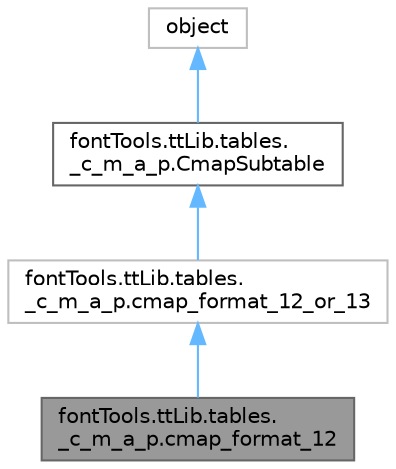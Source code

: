 digraph "fontTools.ttLib.tables._c_m_a_p.cmap_format_12"
{
 // LATEX_PDF_SIZE
  bgcolor="transparent";
  edge [fontname=Helvetica,fontsize=10,labelfontname=Helvetica,labelfontsize=10];
  node [fontname=Helvetica,fontsize=10,shape=box,height=0.2,width=0.4];
  Node1 [id="Node000001",label="fontTools.ttLib.tables.\l_c_m_a_p.cmap_format_12",height=0.2,width=0.4,color="gray40", fillcolor="grey60", style="filled", fontcolor="black",tooltip=" "];
  Node2 -> Node1 [id="edge1_Node000001_Node000002",dir="back",color="steelblue1",style="solid",tooltip=" "];
  Node2 [id="Node000002",label="fontTools.ttLib.tables.\l_c_m_a_p.cmap_format_12_or_13",height=0.2,width=0.4,color="grey75", fillcolor="white", style="filled",URL="$d8/dff/classfontTools_1_1ttLib_1_1tables_1_1__c__m__a__p_1_1cmap__format__12__or__13.html",tooltip=" "];
  Node3 -> Node2 [id="edge2_Node000002_Node000003",dir="back",color="steelblue1",style="solid",tooltip=" "];
  Node3 [id="Node000003",label="fontTools.ttLib.tables.\l_c_m_a_p.CmapSubtable",height=0.2,width=0.4,color="gray40", fillcolor="white", style="filled",URL="$da/ddd/classfontTools_1_1ttLib_1_1tables_1_1__c__m__a__p_1_1CmapSubtable.html",tooltip=" "];
  Node4 -> Node3 [id="edge3_Node000003_Node000004",dir="back",color="steelblue1",style="solid",tooltip=" "];
  Node4 [id="Node000004",label="object",height=0.2,width=0.4,color="grey75", fillcolor="white", style="filled",tooltip=" "];
}
